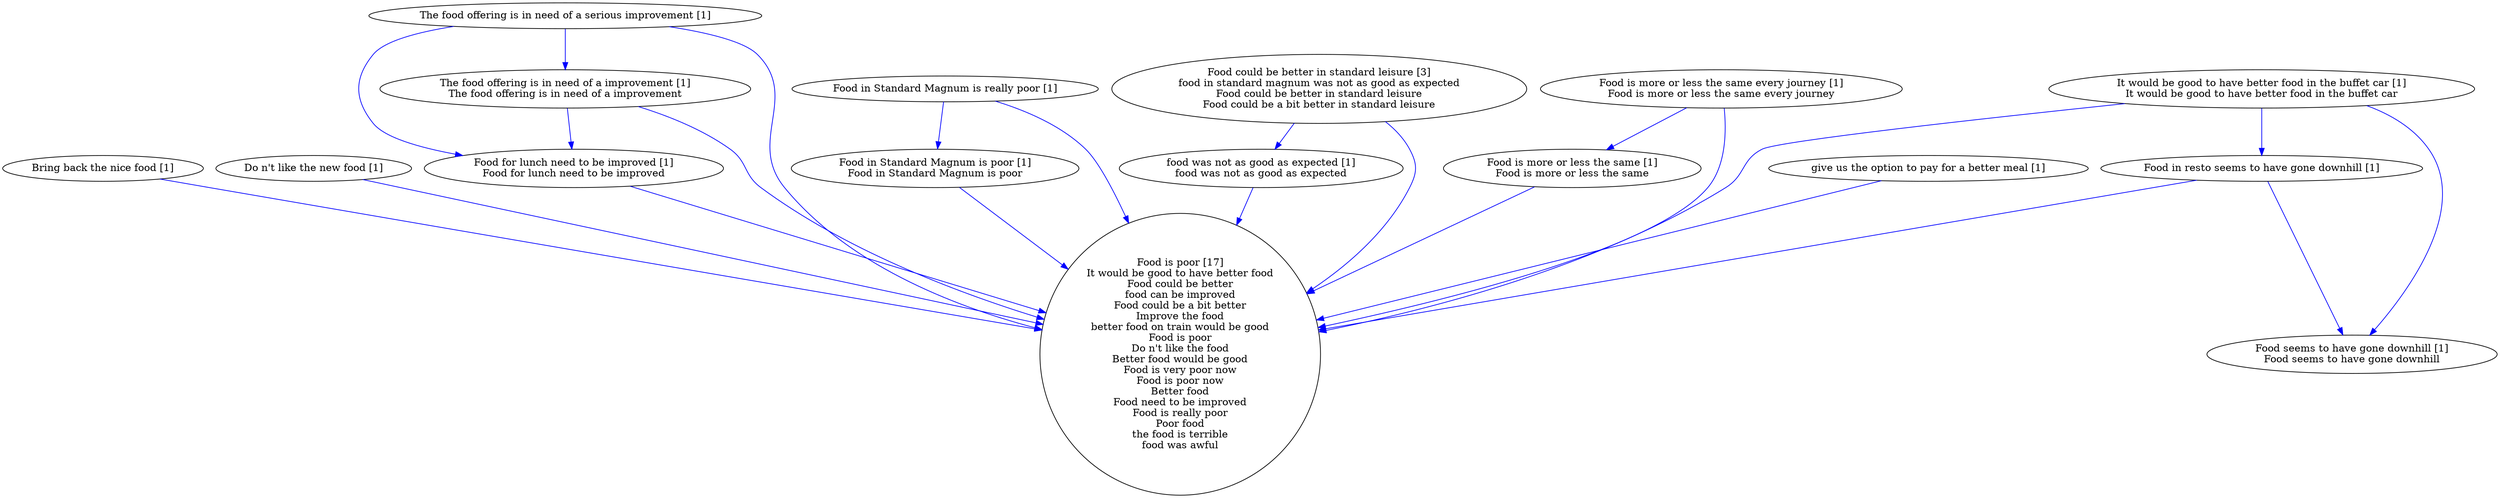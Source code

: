 digraph collapsedGraph {
"Food could be better in standard leisure [3]\nfood in standard magnum was not as good as expected\nFood could be better in standard leisure\nFood could be a bit better in standard leisure""Food is poor [17]\nIt would be good to have better food\nFood could be better\nfood can be improved\nFood could be a bit better\nImprove the food\nbetter food on train would be good\nFood is poor\nDo n't like the food\nBetter food would be good\nFood is very poor now\nFood is poor now\nBetter food\nFood need to be improved\nFood is really poor\nPoor food\nthe food is terrible\nfood was awful""Bring back the nice food [1]""Do n't like the new food [1]""Food for lunch need to be improved [1]\nFood for lunch need to be improved""Food in Standard Magnum is really poor [1]""Food in Standard Magnum is poor [1]\nFood in Standard Magnum is poor""Food in resto seems to have gone downhill [1]""Food seems to have gone downhill [1]\nFood seems to have gone downhill""Food is more or less the same every journey [1]\nFood is more or less the same every journey""Food is more or less the same [1]\nFood is more or less the same""It would be good to have better food in the buffet car [1]\nIt would be good to have better food in the buffet car""The food offering is in need of a serious improvement [1]""The food offering is in need of a improvement [1]\nThe food offering is in need of a improvement""food was not as good as expected [1]\nfood was not as good as expected""give us the option to pay for a better meal [1]""Food in Standard Magnum is really poor [1]" -> "Food in Standard Magnum is poor [1]\nFood in Standard Magnum is poor" [color=blue]
"Food in resto seems to have gone downhill [1]" -> "Food seems to have gone downhill [1]\nFood seems to have gone downhill" [color=blue]
"Food is more or less the same every journey [1]\nFood is more or less the same every journey" -> "Food is more or less the same [1]\nFood is more or less the same" [color=blue]
"Food in resto seems to have gone downhill [1]" -> "Food is poor [17]\nIt would be good to have better food\nFood could be better\nfood can be improved\nFood could be a bit better\nImprove the food\nbetter food on train would be good\nFood is poor\nDo n't like the food\nBetter food would be good\nFood is very poor now\nFood is poor now\nBetter food\nFood need to be improved\nFood is really poor\nPoor food\nthe food is terrible\nfood was awful" [color=blue]
"It would be good to have better food in the buffet car [1]\nIt would be good to have better food in the buffet car" -> "Food in resto seems to have gone downhill [1]" [color=blue]
"The food offering is in need of a serious improvement [1]" -> "The food offering is in need of a improvement [1]\nThe food offering is in need of a improvement" [color=blue]
"The food offering is in need of a serious improvement [1]" -> "Food for lunch need to be improved [1]\nFood for lunch need to be improved" [color=blue]
"The food offering is in need of a improvement [1]\nThe food offering is in need of a improvement" -> "Food for lunch need to be improved [1]\nFood for lunch need to be improved" [color=blue]
"Bring back the nice food [1]" -> "Food is poor [17]\nIt would be good to have better food\nFood could be better\nfood can be improved\nFood could be a bit better\nImprove the food\nbetter food on train would be good\nFood is poor\nDo n't like the food\nBetter food would be good\nFood is very poor now\nFood is poor now\nBetter food\nFood need to be improved\nFood is really poor\nPoor food\nthe food is terrible\nfood was awful" [color=blue]
"Food could be better in standard leisure [3]\nfood in standard magnum was not as good as expected\nFood could be better in standard leisure\nFood could be a bit better in standard leisure" -> "food was not as good as expected [1]\nfood was not as good as expected" [color=blue]
"Food for lunch need to be improved [1]\nFood for lunch need to be improved" -> "Food is poor [17]\nIt would be good to have better food\nFood could be better\nfood can be improved\nFood could be a bit better\nImprove the food\nbetter food on train would be good\nFood is poor\nDo n't like the food\nBetter food would be good\nFood is very poor now\nFood is poor now\nBetter food\nFood need to be improved\nFood is really poor\nPoor food\nthe food is terrible\nfood was awful" [color=blue]
"Food in Standard Magnum is really poor [1]" -> "Food is poor [17]\nIt would be good to have better food\nFood could be better\nfood can be improved\nFood could be a bit better\nImprove the food\nbetter food on train would be good\nFood is poor\nDo n't like the food\nBetter food would be good\nFood is very poor now\nFood is poor now\nBetter food\nFood need to be improved\nFood is really poor\nPoor food\nthe food is terrible\nfood was awful" [color=blue]
"Food in Standard Magnum is poor [1]\nFood in Standard Magnum is poor" -> "Food is poor [17]\nIt would be good to have better food\nFood could be better\nfood can be improved\nFood could be a bit better\nImprove the food\nbetter food on train would be good\nFood is poor\nDo n't like the food\nBetter food would be good\nFood is very poor now\nFood is poor now\nBetter food\nFood need to be improved\nFood is really poor\nPoor food\nthe food is terrible\nfood was awful" [color=blue]
"Food is more or less the same every journey [1]\nFood is more or less the same every journey" -> "Food is poor [17]\nIt would be good to have better food\nFood could be better\nfood can be improved\nFood could be a bit better\nImprove the food\nbetter food on train would be good\nFood is poor\nDo n't like the food\nBetter food would be good\nFood is very poor now\nFood is poor now\nBetter food\nFood need to be improved\nFood is really poor\nPoor food\nthe food is terrible\nfood was awful" [color=blue]
"Food is more or less the same [1]\nFood is more or less the same" -> "Food is poor [17]\nIt would be good to have better food\nFood could be better\nfood can be improved\nFood could be a bit better\nImprove the food\nbetter food on train would be good\nFood is poor\nDo n't like the food\nBetter food would be good\nFood is very poor now\nFood is poor now\nBetter food\nFood need to be improved\nFood is really poor\nPoor food\nthe food is terrible\nfood was awful" [color=blue]
"It would be good to have better food in the buffet car [1]\nIt would be good to have better food in the buffet car" -> "Food seems to have gone downhill [1]\nFood seems to have gone downhill" [color=blue]
"It would be good to have better food in the buffet car [1]\nIt would be good to have better food in the buffet car" -> "Food is poor [17]\nIt would be good to have better food\nFood could be better\nfood can be improved\nFood could be a bit better\nImprove the food\nbetter food on train would be good\nFood is poor\nDo n't like the food\nBetter food would be good\nFood is very poor now\nFood is poor now\nBetter food\nFood need to be improved\nFood is really poor\nPoor food\nthe food is terrible\nfood was awful" [color=blue]
"The food offering is in need of a serious improvement [1]" -> "Food is poor [17]\nIt would be good to have better food\nFood could be better\nfood can be improved\nFood could be a bit better\nImprove the food\nbetter food on train would be good\nFood is poor\nDo n't like the food\nBetter food would be good\nFood is very poor now\nFood is poor now\nBetter food\nFood need to be improved\nFood is really poor\nPoor food\nthe food is terrible\nfood was awful" [color=blue]
"The food offering is in need of a improvement [1]\nThe food offering is in need of a improvement" -> "Food is poor [17]\nIt would be good to have better food\nFood could be better\nfood can be improved\nFood could be a bit better\nImprove the food\nbetter food on train would be good\nFood is poor\nDo n't like the food\nBetter food would be good\nFood is very poor now\nFood is poor now\nBetter food\nFood need to be improved\nFood is really poor\nPoor food\nthe food is terrible\nfood was awful" [color=blue]
"food was not as good as expected [1]\nfood was not as good as expected" -> "Food is poor [17]\nIt would be good to have better food\nFood could be better\nfood can be improved\nFood could be a bit better\nImprove the food\nbetter food on train would be good\nFood is poor\nDo n't like the food\nBetter food would be good\nFood is very poor now\nFood is poor now\nBetter food\nFood need to be improved\nFood is really poor\nPoor food\nthe food is terrible\nfood was awful" [color=blue]
"give us the option to pay for a better meal [1]" -> "Food is poor [17]\nIt would be good to have better food\nFood could be better\nfood can be improved\nFood could be a bit better\nImprove the food\nbetter food on train would be good\nFood is poor\nDo n't like the food\nBetter food would be good\nFood is very poor now\nFood is poor now\nBetter food\nFood need to be improved\nFood is really poor\nPoor food\nthe food is terrible\nfood was awful" [color=blue]
"Do n't like the new food [1]" -> "Food is poor [17]\nIt would be good to have better food\nFood could be better\nfood can be improved\nFood could be a bit better\nImprove the food\nbetter food on train would be good\nFood is poor\nDo n't like the food\nBetter food would be good\nFood is very poor now\nFood is poor now\nBetter food\nFood need to be improved\nFood is really poor\nPoor food\nthe food is terrible\nfood was awful" [color=blue]
"Food could be better in standard leisure [3]\nfood in standard magnum was not as good as expected\nFood could be better in standard leisure\nFood could be a bit better in standard leisure" -> "Food is poor [17]\nIt would be good to have better food\nFood could be better\nfood can be improved\nFood could be a bit better\nImprove the food\nbetter food on train would be good\nFood is poor\nDo n't like the food\nBetter food would be good\nFood is very poor now\nFood is poor now\nBetter food\nFood need to be improved\nFood is really poor\nPoor food\nthe food is terrible\nfood was awful" [color=blue]
}